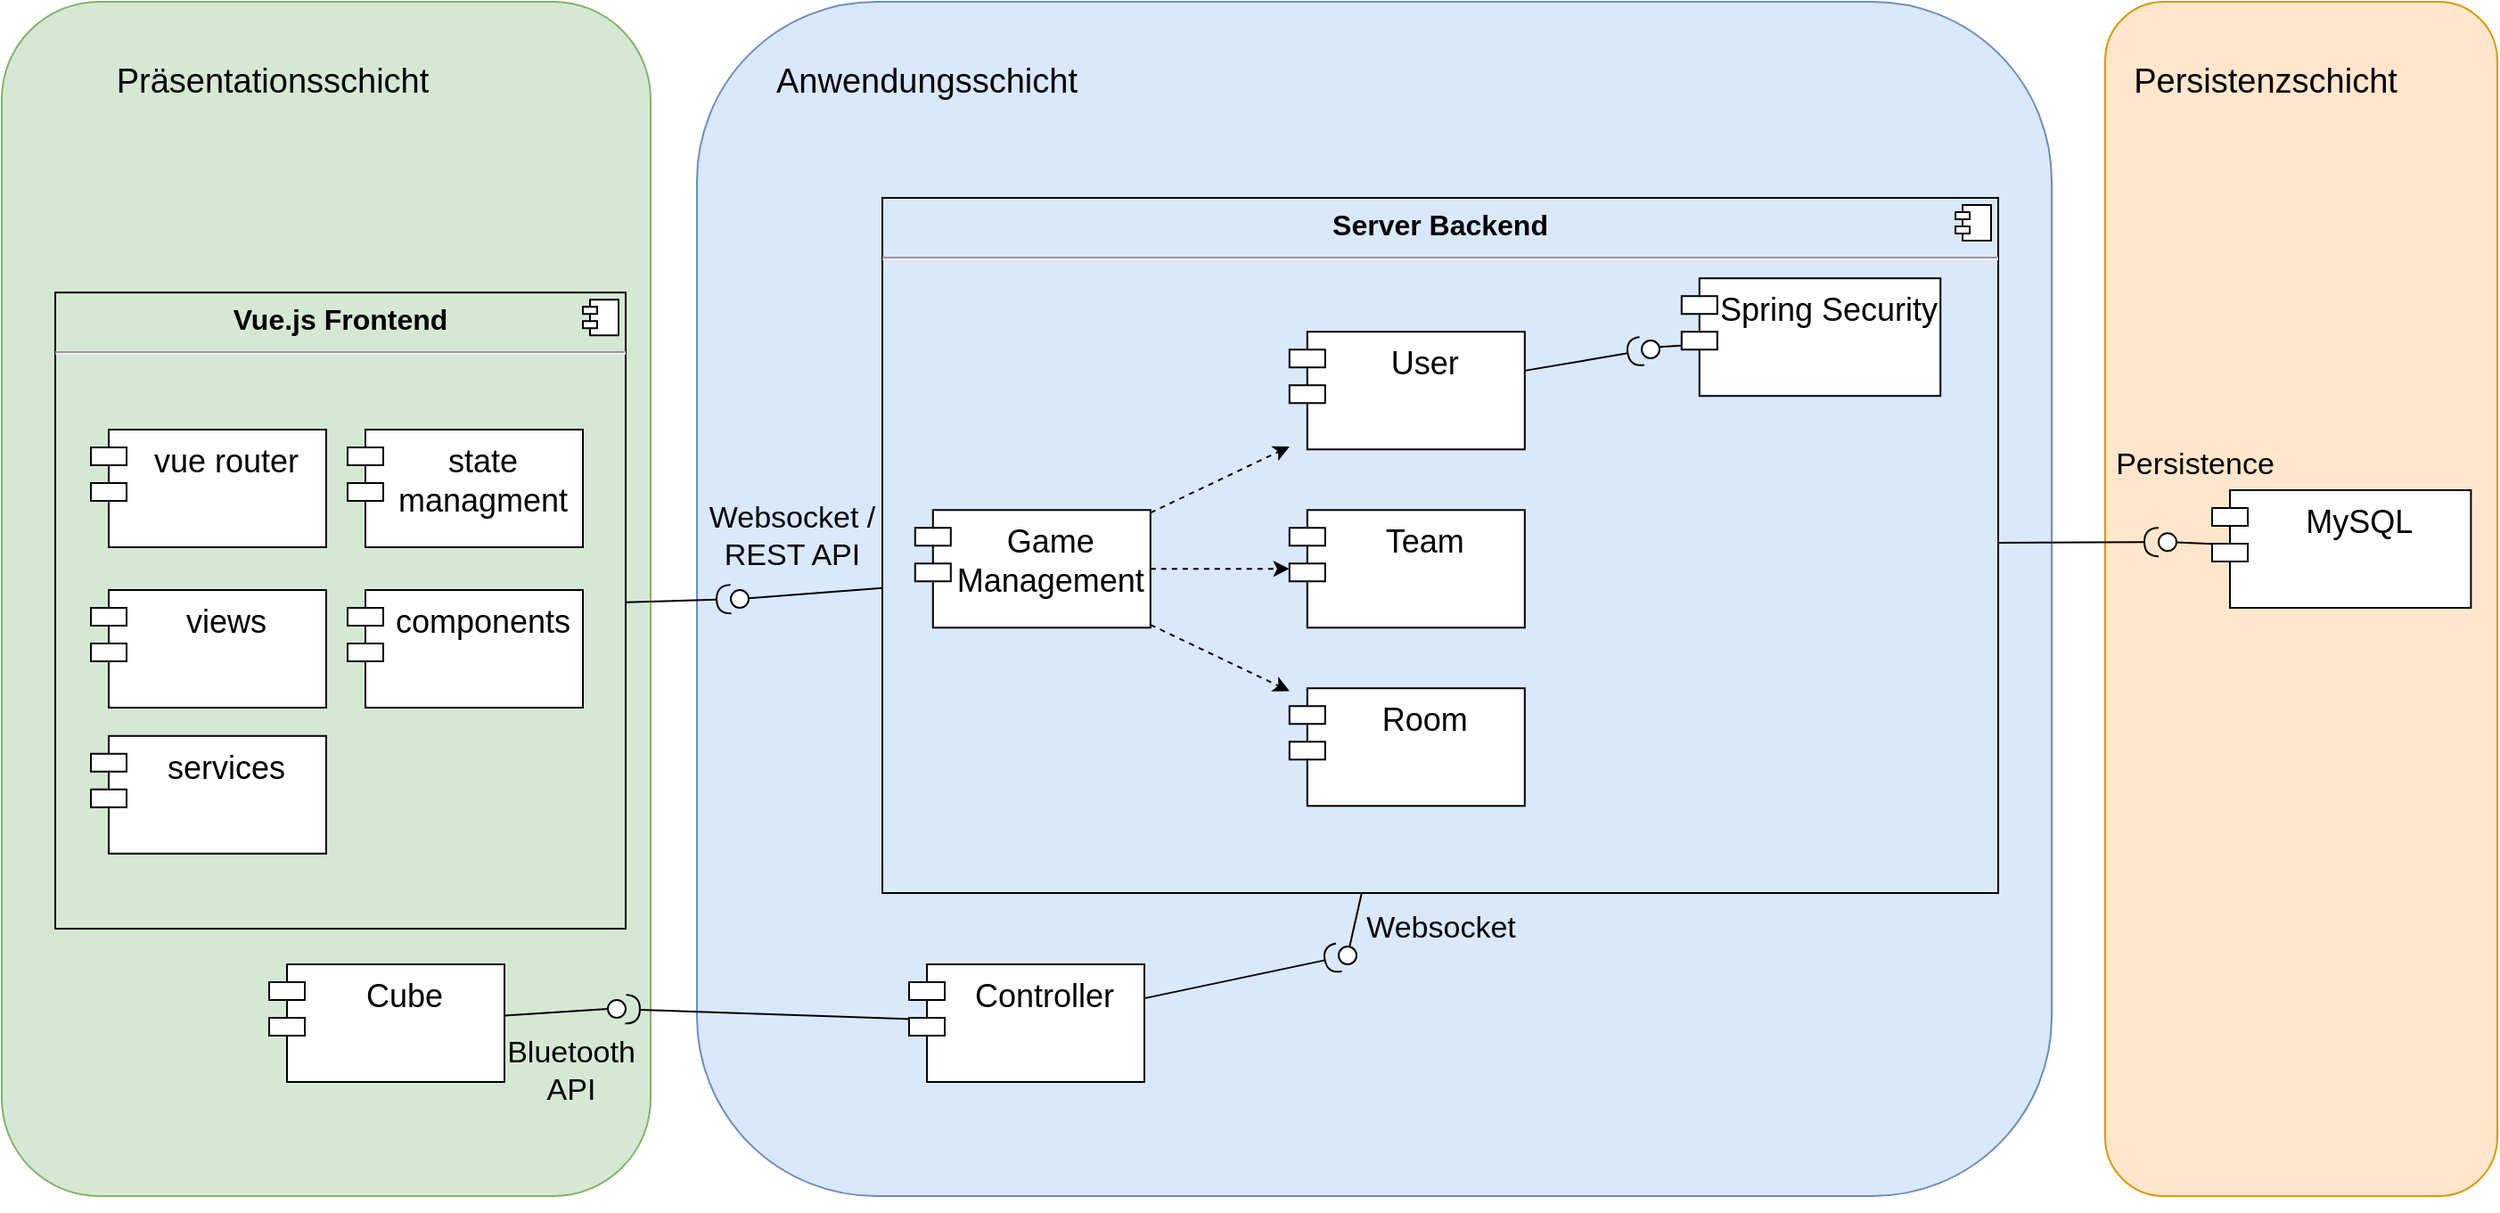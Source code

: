 <mxfile version="14.4.9" type="device"><diagram id="C5RBs43oDa-KdzZeNtuy" name="Page-1"><mxGraphModel dx="2946" dy="1521" grid="1" gridSize="10" guides="1" tooltips="1" connect="1" arrows="1" fold="1" page="1" pageScale="1" pageWidth="827" pageHeight="1169" math="0" shadow="0"><root><mxCell id="WIyWlLk6GJQsqaUBKTNV-0"/><mxCell id="WIyWlLk6GJQsqaUBKTNV-1" parent="WIyWlLk6GJQsqaUBKTNV-0"/><mxCell id="0_YlmXQ9C1gwtLpJu3_u-4" value="" style="rounded=1;whiteSpace=wrap;html=1;fillColor=#dae8fc;strokeColor=#6c8ebf;" parent="WIyWlLk6GJQsqaUBKTNV-1" vertex="1"><mxGeometry x="500" y="150" width="760" height="670" as="geometry"/></mxCell><mxCell id="0_YlmXQ9C1gwtLpJu3_u-5" value="" style="rounded=1;whiteSpace=wrap;html=1;fillColor=#ffe6cc;strokeColor=#d79b00;" parent="WIyWlLk6GJQsqaUBKTNV-1" vertex="1"><mxGeometry x="1290" y="150" width="220" height="670" as="geometry"/></mxCell><mxCell id="0_YlmXQ9C1gwtLpJu3_u-3" value="" style="rounded=1;whiteSpace=wrap;html=1;fillColor=#d5e8d4;strokeColor=#82b366;" parent="WIyWlLk6GJQsqaUBKTNV-1" vertex="1"><mxGeometry x="110" y="150" width="364" height="670" as="geometry"/></mxCell><mxCell id="wJvmHSykL-xBjud_CaEO-38" value="&lt;p style=&quot;margin: 6px 0px 0px; text-align: center; font-size: 16px;&quot;&gt;&lt;b style=&quot;font-size: 16px;&quot;&gt;Server Backend&lt;/b&gt;&lt;/p&gt;&lt;hr style=&quot;font-size: 16px;&quot;&gt;&lt;p style=&quot;margin: 0px 0px 0px 8px; font-size: 16px;&quot;&gt;&lt;br style=&quot;font-size: 16px;&quot;&gt;&lt;/p&gt;" style="align=left;overflow=fill;html=1;dropTarget=0;fillColor=none;fontSize=16;" parent="WIyWlLk6GJQsqaUBKTNV-1" vertex="1"><mxGeometry x="604" y="260" width="626" height="390" as="geometry"/></mxCell><mxCell id="wJvmHSykL-xBjud_CaEO-39" value="" style="shape=component;jettyWidth=8;jettyHeight=4;" parent="wJvmHSykL-xBjud_CaEO-38" vertex="1"><mxGeometry x="1" width="20" height="20" relative="1" as="geometry"><mxPoint x="-24" y="4" as="offset"/></mxGeometry></mxCell><mxCell id="wJvmHSykL-xBjud_CaEO-10" value="" style="rounded=0;orthogonalLoop=1;jettySize=auto;html=1;endArrow=none;endFill=0;" parent="WIyWlLk6GJQsqaUBKTNV-1" source="wJvmHSykL-xBjud_CaEO-38" target="wJvmHSykL-xBjud_CaEO-12" edge="1"><mxGeometry relative="1" as="geometry"><mxPoint x="604" y="478.095" as="sourcePoint"/></mxGeometry></mxCell><mxCell id="wJvmHSykL-xBjud_CaEO-14" value="User" style="shape=module;align=left;spacingLeft=20;align=center;verticalAlign=top;fontSize=18;aspect=fixed;" parent="WIyWlLk6GJQsqaUBKTNV-1" vertex="1"><mxGeometry x="832.4" y="335.1" width="132" height="66" as="geometry"/></mxCell><mxCell id="wJvmHSykL-xBjud_CaEO-20" value="MySQL" style="shape=module;align=left;spacingLeft=20;align=center;verticalAlign=top;fontSize=18;aspect=fixed;" parent="WIyWlLk6GJQsqaUBKTNV-1" vertex="1"><mxGeometry x="1350" y="424" width="145.2" height="66" as="geometry"/></mxCell><mxCell id="wJvmHSykL-xBjud_CaEO-25" value="Controller" style="shape=module;align=left;spacingLeft=20;align=center;verticalAlign=top;fontSize=18;aspect=fixed;" parent="WIyWlLk6GJQsqaUBKTNV-1" vertex="1"><mxGeometry x="619" y="690" width="132" height="66" as="geometry"/></mxCell><mxCell id="wJvmHSykL-xBjud_CaEO-32" value="Cube" style="shape=module;align=left;spacingLeft=20;align=center;verticalAlign=top;fontSize=18;aspect=fixed;" parent="WIyWlLk6GJQsqaUBKTNV-1" vertex="1"><mxGeometry x="260" y="690" width="132" height="66" as="geometry"/></mxCell><mxCell id="wJvmHSykL-xBjud_CaEO-33" value="Bluetooth&lt;br style=&quot;font-size: 17px;&quot;&gt;API" style="rounded=0;orthogonalLoop=1;jettySize=auto;html=1;endArrow=none;endFill=0;labelBackgroundColor=none;fontSize=17;" parent="WIyWlLk6GJQsqaUBKTNV-1" source="wJvmHSykL-xBjud_CaEO-32" edge="1"><mxGeometry x="0.236" y="-34" relative="1" as="geometry"><mxPoint x="582.998" y="830" as="sourcePoint"/><mxPoint x="-1" as="offset"/><mxPoint x="450" y="715" as="targetPoint"/></mxGeometry></mxCell><mxCell id="wJvmHSykL-xBjud_CaEO-34" value="" style="rounded=0;orthogonalLoop=1;jettySize=auto;html=1;endArrow=halfCircle;endFill=0;endSize=6;strokeWidth=1;" parent="WIyWlLk6GJQsqaUBKTNV-1" source="wJvmHSykL-xBjud_CaEO-25" target="wJvmHSykL-xBjud_CaEO-35" edge="1"><mxGeometry relative="1" as="geometry"><mxPoint x="560" y="715" as="sourcePoint"/></mxGeometry></mxCell><mxCell id="wJvmHSykL-xBjud_CaEO-35" value="" style="ellipse;whiteSpace=wrap;html=1;fontFamily=Helvetica;fontSize=12;fontColor=#000000;align=center;strokeColor=#000000;fillColor=#ffffff;points=[];aspect=fixed;resizable=0;" parent="WIyWlLk6GJQsqaUBKTNV-1" vertex="1"><mxGeometry x="450" y="710" width="10" height="10" as="geometry"/></mxCell><mxCell id="wJvmHSykL-xBjud_CaEO-40" value="" style="rounded=0;orthogonalLoop=1;jettySize=auto;html=1;endArrow=none;endFill=0;fontSize=14;" parent="WIyWlLk6GJQsqaUBKTNV-1" source="wJvmHSykL-xBjud_CaEO-38" target="wJvmHSykL-xBjud_CaEO-42" edge="1"><mxGeometry relative="1" as="geometry"><mxPoint x="390" y="795" as="sourcePoint"/></mxGeometry></mxCell><mxCell id="wJvmHSykL-xBjud_CaEO-44" value="Websocket" style="edgeLabel;html=1;align=center;verticalAlign=middle;resizable=0;points=[];labelBackgroundColor=none;fontSize=17;" parent="wJvmHSykL-xBjud_CaEO-40" vertex="1" connectable="0"><mxGeometry x="0.279" y="1" relative="1" as="geometry"><mxPoint x="47.52" y="0.27" as="offset"/></mxGeometry></mxCell><mxCell id="wJvmHSykL-xBjud_CaEO-42" value="" style="ellipse;whiteSpace=wrap;html=1;fontFamily=Helvetica;fontSize=12;fontColor=#000000;align=center;strokeColor=#000000;fillColor=#ffffff;points=[];aspect=fixed;resizable=0;" parent="WIyWlLk6GJQsqaUBKTNV-1" vertex="1"><mxGeometry x="860" y="680" width="10" height="10" as="geometry"/></mxCell><mxCell id="wJvmHSykL-xBjud_CaEO-43" value="" style="rounded=0;orthogonalLoop=1;jettySize=auto;html=1;endArrow=halfCircle;endFill=0;endSize=6;strokeWidth=1;" parent="WIyWlLk6GJQsqaUBKTNV-1" source="wJvmHSykL-xBjud_CaEO-25" target="wJvmHSykL-xBjud_CaEO-42" edge="1"><mxGeometry relative="1" as="geometry"><mxPoint x="747.655" y="740.0" as="sourcePoint"/><mxPoint x="970" y="730" as="targetPoint"/></mxGeometry></mxCell><mxCell id="wJvmHSykL-xBjud_CaEO-12" value="" style="ellipse;whiteSpace=wrap;html=1;fontFamily=Helvetica;fontSize=12;fontColor=#000000;align=center;strokeColor=#000000;fillColor=#ffffff;points=[];aspect=fixed;resizable=0;" parent="WIyWlLk6GJQsqaUBKTNV-1" vertex="1"><mxGeometry x="519" y="480" width="10" height="10" as="geometry"/></mxCell><mxCell id="wJvmHSykL-xBjud_CaEO-46" value="Websocket /&lt;br style=&quot;font-size: 17px;&quot;&gt;REST API" style="rounded=0;orthogonalLoop=1;jettySize=auto;html=1;endArrow=halfCircle;endFill=0;endSize=6;strokeWidth=1;labelBackgroundColor=none;fontSize=17;" parent="WIyWlLk6GJQsqaUBKTNV-1" source="wJvmHSykL-xBjud_CaEO-47" target="wJvmHSykL-xBjud_CaEO-12" edge="1"><mxGeometry x="1" y="54" relative="1" as="geometry"><mxPoint x="614" y="309.484" as="sourcePoint"/><mxPoint x="510" y="484" as="targetPoint"/><mxPoint x="36" y="19" as="offset"/></mxGeometry></mxCell><mxCell id="wJvmHSykL-xBjud_CaEO-47" value="&lt;p style=&quot;margin: 6px 0px 0px; text-align: center; font-size: 16px;&quot;&gt;&lt;b style=&quot;font-size: 16px;&quot;&gt;Vue.js Frontend&lt;/b&gt;&lt;/p&gt;&lt;hr style=&quot;font-size: 16px;&quot;&gt;&lt;p style=&quot;margin: 0px 0px 0px 8px; font-size: 16px;&quot;&gt;&lt;br style=&quot;font-size: 16px;&quot;&gt;&lt;/p&gt;" style="align=left;overflow=fill;html=1;dropTarget=0;fillColor=none;fontSize=16;" parent="WIyWlLk6GJQsqaUBKTNV-1" vertex="1"><mxGeometry x="140" y="313.1" width="320" height="356.9" as="geometry"/></mxCell><mxCell id="wJvmHSykL-xBjud_CaEO-48" value="" style="shape=component;jettyWidth=8;jettyHeight=4;" parent="wJvmHSykL-xBjud_CaEO-47" vertex="1"><mxGeometry x="1" width="20" height="20" relative="1" as="geometry"><mxPoint x="-24" y="4" as="offset"/></mxGeometry></mxCell><mxCell id="wJvmHSykL-xBjud_CaEO-49" value="components" style="shape=module;align=left;spacingLeft=20;align=center;verticalAlign=top;fontSize=18;aspect=fixed;" parent="WIyWlLk6GJQsqaUBKTNV-1" vertex="1"><mxGeometry x="304" y="480" width="132" height="66" as="geometry"/></mxCell><mxCell id="wJvmHSykL-xBjud_CaEO-50" value="views" style="shape=module;align=left;spacingLeft=20;align=center;verticalAlign=top;fontSize=18;aspect=fixed;" parent="WIyWlLk6GJQsqaUBKTNV-1" vertex="1"><mxGeometry x="160" y="480" width="132" height="66" as="geometry"/></mxCell><mxCell id="wJvmHSykL-xBjud_CaEO-51" value="state&#10;managment" style="shape=module;align=left;spacingLeft=20;align=center;verticalAlign=top;fontSize=18;aspect=fixed;" parent="WIyWlLk6GJQsqaUBKTNV-1" vertex="1"><mxGeometry x="304" y="390" width="132" height="66" as="geometry"/></mxCell><mxCell id="wJvmHSykL-xBjud_CaEO-52" value="vue router" style="shape=module;align=left;spacingLeft=20;align=center;verticalAlign=top;fontSize=18;aspect=fixed;" parent="WIyWlLk6GJQsqaUBKTNV-1" vertex="1"><mxGeometry x="160" y="390" width="132" height="66" as="geometry"/></mxCell><mxCell id="wJvmHSykL-xBjud_CaEO-53" value="services" style="shape=module;align=left;spacingLeft=20;align=center;verticalAlign=top;fontSize=18;aspect=fixed;" parent="WIyWlLk6GJQsqaUBKTNV-1" vertex="1"><mxGeometry x="160" y="561.9" width="132" height="66" as="geometry"/></mxCell><mxCell id="ic7eH6om4jhrVm0iHdpg-0" value="Spring Security" style="shape=module;align=left;spacingLeft=20;align=center;verticalAlign=top;fontSize=18;aspect=fixed;" parent="WIyWlLk6GJQsqaUBKTNV-1" vertex="1"><mxGeometry x="1052.4" y="305.1" width="145.2" height="66" as="geometry"/></mxCell><mxCell id="ic7eH6om4jhrVm0iHdpg-3" value="Game&#10;Management" style="shape=module;align=left;spacingLeft=20;align=center;verticalAlign=top;fontSize=18;aspect=fixed;" parent="WIyWlLk6GJQsqaUBKTNV-1" vertex="1"><mxGeometry x="622.4" y="435.1" width="132" height="66" as="geometry"/></mxCell><mxCell id="ic7eH6om4jhrVm0iHdpg-4" value="Team" style="shape=module;align=left;spacingLeft=20;align=center;verticalAlign=top;fontSize=18;aspect=fixed;" parent="WIyWlLk6GJQsqaUBKTNV-1" vertex="1"><mxGeometry x="832.4" y="435.1" width="132" height="66" as="geometry"/></mxCell><mxCell id="ic7eH6om4jhrVm0iHdpg-5" value="Room" style="shape=module;align=left;spacingLeft=20;align=center;verticalAlign=top;fontSize=18;aspect=fixed;" parent="WIyWlLk6GJQsqaUBKTNV-1" vertex="1"><mxGeometry x="832.4" y="535.1" width="132" height="66" as="geometry"/></mxCell><mxCell id="ic7eH6om4jhrVm0iHdpg-6" value="" style="rounded=0;orthogonalLoop=1;jettySize=auto;html=1;endArrow=none;endFill=0;" parent="WIyWlLk6GJQsqaUBKTNV-1" source="ic7eH6om4jhrVm0iHdpg-0" edge="1"><mxGeometry relative="1" as="geometry"><mxPoint x="1055" y="342.169" as="sourcePoint"/><mxPoint x="1040" y="343.65" as="targetPoint"/></mxGeometry></mxCell><mxCell id="ic7eH6om4jhrVm0iHdpg-7" value="" style="rounded=0;orthogonalLoop=1;jettySize=auto;html=1;endArrow=halfCircle;endFill=0;endSize=6;strokeWidth=1;" parent="WIyWlLk6GJQsqaUBKTNV-1" source="wJvmHSykL-xBjud_CaEO-14" target="ic7eH6om4jhrVm0iHdpg-12" edge="1"><mxGeometry relative="1" as="geometry"><mxPoint x="990" y="339.997" as="sourcePoint"/><mxPoint x="1080.047" y="352.417" as="targetPoint"/></mxGeometry></mxCell><mxCell id="ic7eH6om4jhrVm0iHdpg-12" value="" style="ellipse;whiteSpace=wrap;html=1;fontFamily=Helvetica;fontSize=12;fontColor=#000000;align=center;strokeColor=#000000;fillColor=#ffffff;points=[];aspect=fixed;resizable=0;" parent="WIyWlLk6GJQsqaUBKTNV-1" vertex="1"><mxGeometry x="1030" y="340" width="10" height="10" as="geometry"/></mxCell><mxCell id="ic7eH6om4jhrVm0iHdpg-30" value="Persistence" style="rounded=0;orthogonalLoop=1;jettySize=auto;html=1;endArrow=none;endFill=0;labelBackgroundColor=none;fontSize=17;" parent="WIyWlLk6GJQsqaUBKTNV-1" source="wJvmHSykL-xBjud_CaEO-20" target="ic7eH6om4jhrVm0iHdpg-29" edge="1"><mxGeometry x="0.175" y="-44" relative="1" as="geometry"><mxPoint x="1059.03" y="594" as="sourcePoint"/><mxPoint x="1010" y="490" as="targetPoint"/><mxPoint as="offset"/></mxGeometry></mxCell><mxCell id="ic7eH6om4jhrVm0iHdpg-32" value="" style="rounded=0;orthogonalLoop=1;jettySize=auto;html=1;endArrow=halfCircle;endFill=0;endSize=6;strokeWidth=1;" parent="WIyWlLk6GJQsqaUBKTNV-1" source="ic7eH6om4jhrVm0iHdpg-29" edge="1"><mxGeometry relative="1" as="geometry"><mxPoint x="920" y="390" as="sourcePoint"/><mxPoint x="1330" y="455" as="targetPoint"/><Array as="points"/></mxGeometry></mxCell><mxCell id="ic7eH6om4jhrVm0iHdpg-36" value="" style="endArrow=classic;html=1;dashed=1;" parent="WIyWlLk6GJQsqaUBKTNV-1" source="ic7eH6om4jhrVm0iHdpg-3" target="wJvmHSykL-xBjud_CaEO-14" edge="1"><mxGeometry width="50" height="50" relative="1" as="geometry"><mxPoint x="760" y="410" as="sourcePoint"/><mxPoint x="810" y="360" as="targetPoint"/></mxGeometry></mxCell><mxCell id="ic7eH6om4jhrVm0iHdpg-37" value="" style="endArrow=classic;html=1;dashed=1;" parent="WIyWlLk6GJQsqaUBKTNV-1" source="ic7eH6om4jhrVm0iHdpg-3" target="ic7eH6om4jhrVm0iHdpg-4" edge="1"><mxGeometry width="50" height="50" relative="1" as="geometry"><mxPoint x="760" y="410" as="sourcePoint"/><mxPoint x="810" y="360" as="targetPoint"/></mxGeometry></mxCell><mxCell id="ic7eH6om4jhrVm0iHdpg-38" value="" style="endArrow=classic;html=1;dashed=1;" parent="WIyWlLk6GJQsqaUBKTNV-1" source="ic7eH6om4jhrVm0iHdpg-3" target="ic7eH6om4jhrVm0iHdpg-5" edge="1"><mxGeometry width="50" height="50" relative="1" as="geometry"><mxPoint x="750" y="445" as="sourcePoint"/><mxPoint x="900" y="385" as="targetPoint"/></mxGeometry></mxCell><mxCell id="ic7eH6om4jhrVm0iHdpg-29" value="" style="ellipse;whiteSpace=wrap;html=1;fontFamily=Helvetica;fontSize=12;fontColor=#000000;align=center;strokeColor=#000000;fillColor=#ffffff;points=[];aspect=fixed;resizable=0;" parent="WIyWlLk6GJQsqaUBKTNV-1" vertex="1"><mxGeometry x="1320" y="448.1" width="10" height="10" as="geometry"/></mxCell><mxCell id="0_YlmXQ9C1gwtLpJu3_u-0" value="" style="rounded=0;orthogonalLoop=1;jettySize=auto;html=1;endArrow=halfCircle;endFill=0;endSize=6;strokeWidth=1;" parent="WIyWlLk6GJQsqaUBKTNV-1" source="wJvmHSykL-xBjud_CaEO-38" target="ic7eH6om4jhrVm0iHdpg-29" edge="1"><mxGeometry relative="1" as="geometry"><mxPoint x="1300" y="455.0" as="sourcePoint"/><mxPoint x="1410" y="455.0" as="targetPoint"/><Array as="points"/></mxGeometry></mxCell><mxCell id="0_YlmXQ9C1gwtLpJu3_u-6" value="&lt;font style=&quot;font-size: 19px;&quot;&gt;Präsentationsschicht&lt;/font&gt;" style="text;html=1;strokeColor=none;fillColor=none;align=center;verticalAlign=middle;whiteSpace=wrap;rounded=0;fontSize=19;" parent="WIyWlLk6GJQsqaUBKTNV-1" vertex="1"><mxGeometry x="132" y="160" width="260" height="70" as="geometry"/></mxCell><mxCell id="0_YlmXQ9C1gwtLpJu3_u-7" value="&lt;font style=&quot;font-size: 19px;&quot;&gt;Anwendungsschicht&lt;/font&gt;" style="text;html=1;strokeColor=none;fillColor=none;align=center;verticalAlign=middle;whiteSpace=wrap;rounded=0;fontSize=19;" parent="WIyWlLk6GJQsqaUBKTNV-1" vertex="1"><mxGeometry x="539" y="170" width="180" height="50" as="geometry"/></mxCell><mxCell id="0_YlmXQ9C1gwtLpJu3_u-8" value="&lt;font style=&quot;font-size: 19px;&quot;&gt;Persistenzschicht&lt;/font&gt;" style="text;html=1;strokeColor=none;fillColor=none;align=center;verticalAlign=middle;whiteSpace=wrap;rounded=0;fontSize=19;" parent="WIyWlLk6GJQsqaUBKTNV-1" vertex="1"><mxGeometry x="1290" y="170" width="180" height="50" as="geometry"/></mxCell><mxCell id="IRQ37b4Ifd5PKosTajU4-3" style="edgeStyle=orthogonalEdgeStyle;rounded=0;orthogonalLoop=1;jettySize=auto;html=1;exitX=0.5;exitY=1;exitDx=0;exitDy=0;fontSize=19;" edge="1" parent="WIyWlLk6GJQsqaUBKTNV-1" source="0_YlmXQ9C1gwtLpJu3_u-5" target="0_YlmXQ9C1gwtLpJu3_u-5"><mxGeometry relative="1" as="geometry"/></mxCell></root></mxGraphModel></diagram></mxfile>
